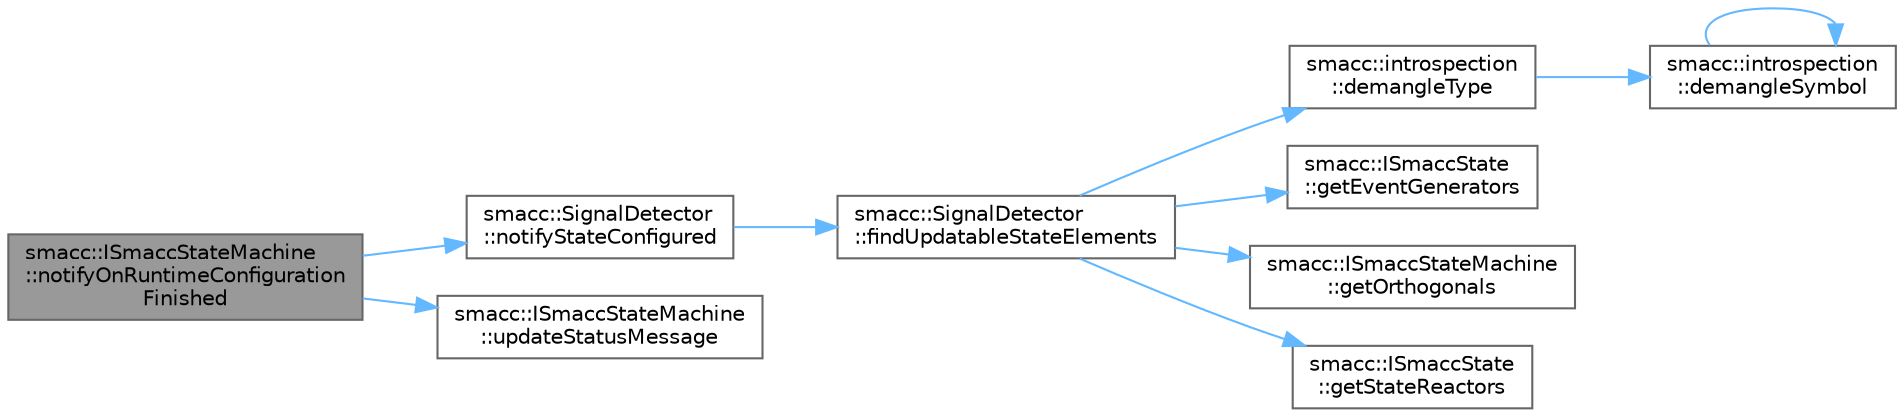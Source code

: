 digraph "smacc::ISmaccStateMachine::notifyOnRuntimeConfigurationFinished"
{
 // LATEX_PDF_SIZE
  bgcolor="transparent";
  edge [fontname=Helvetica,fontsize=10,labelfontname=Helvetica,labelfontsize=10];
  node [fontname=Helvetica,fontsize=10,shape=box,height=0.2,width=0.4];
  rankdir="LR";
  Node1 [label="smacc::ISmaccStateMachine\l::notifyOnRuntimeConfiguration\lFinished",height=0.2,width=0.4,color="gray40", fillcolor="grey60", style="filled", fontcolor="black",tooltip=" "];
  Node1 -> Node2 [color="steelblue1",style="solid"];
  Node2 [label="smacc::SignalDetector\l::notifyStateConfigured",height=0.2,width=0.4,color="grey40", fillcolor="white", style="filled",URL="$classsmacc_1_1SignalDetector.html#a3e439c247b484cd190c42bd3493fd7d8",tooltip=" "];
  Node2 -> Node3 [color="steelblue1",style="solid"];
  Node3 [label="smacc::SignalDetector\l::findUpdatableStateElements",height=0.2,width=0.4,color="grey40", fillcolor="white", style="filled",URL="$classsmacc_1_1SignalDetector.html#a443234ebdf8cedd45cde725e64639dfe",tooltip=" "];
  Node3 -> Node4 [color="steelblue1",style="solid"];
  Node4 [label="smacc::introspection\l::demangleType",height=0.2,width=0.4,color="grey40", fillcolor="white", style="filled",URL="$namespacesmacc_1_1introspection.html#a670e39ccea29952859df4e2d0e45077b",tooltip=" "];
  Node4 -> Node5 [color="steelblue1",style="solid"];
  Node5 [label="smacc::introspection\l::demangleSymbol",height=0.2,width=0.4,color="grey40", fillcolor="white", style="filled",URL="$namespacesmacc_1_1introspection.html#aa9158a0ff0cfe83a59877e6af7d7f873",tooltip=" "];
  Node5 -> Node5 [color="steelblue1",style="solid"];
  Node3 -> Node6 [color="steelblue1",style="solid"];
  Node6 [label="smacc::ISmaccState\l::getEventGenerators",height=0.2,width=0.4,color="grey40", fillcolor="white", style="filled",URL="$classsmacc_1_1ISmaccState.html#a1da272d8ebbdee1757de8a1feba907f7",tooltip=" "];
  Node3 -> Node7 [color="steelblue1",style="solid"];
  Node7 [label="smacc::ISmaccStateMachine\l::getOrthogonals",height=0.2,width=0.4,color="grey40", fillcolor="white", style="filled",URL="$classsmacc_1_1ISmaccStateMachine.html#a7f5b2882dbd077584767cb2533ed3c49",tooltip=" "];
  Node3 -> Node8 [color="steelblue1",style="solid"];
  Node8 [label="smacc::ISmaccState\l::getStateReactors",height=0.2,width=0.4,color="grey40", fillcolor="white", style="filled",URL="$classsmacc_1_1ISmaccState.html#a758fea49c0c8b60f940e5708495f5c8a",tooltip=" "];
  Node1 -> Node9 [color="steelblue1",style="solid"];
  Node9 [label="smacc::ISmaccStateMachine\l::updateStatusMessage",height=0.2,width=0.4,color="grey40", fillcolor="white", style="filled",URL="$classsmacc_1_1ISmaccStateMachine.html#ad246a49015fadaeb0b1639d7ab99f7d0",tooltip=" "];
}
